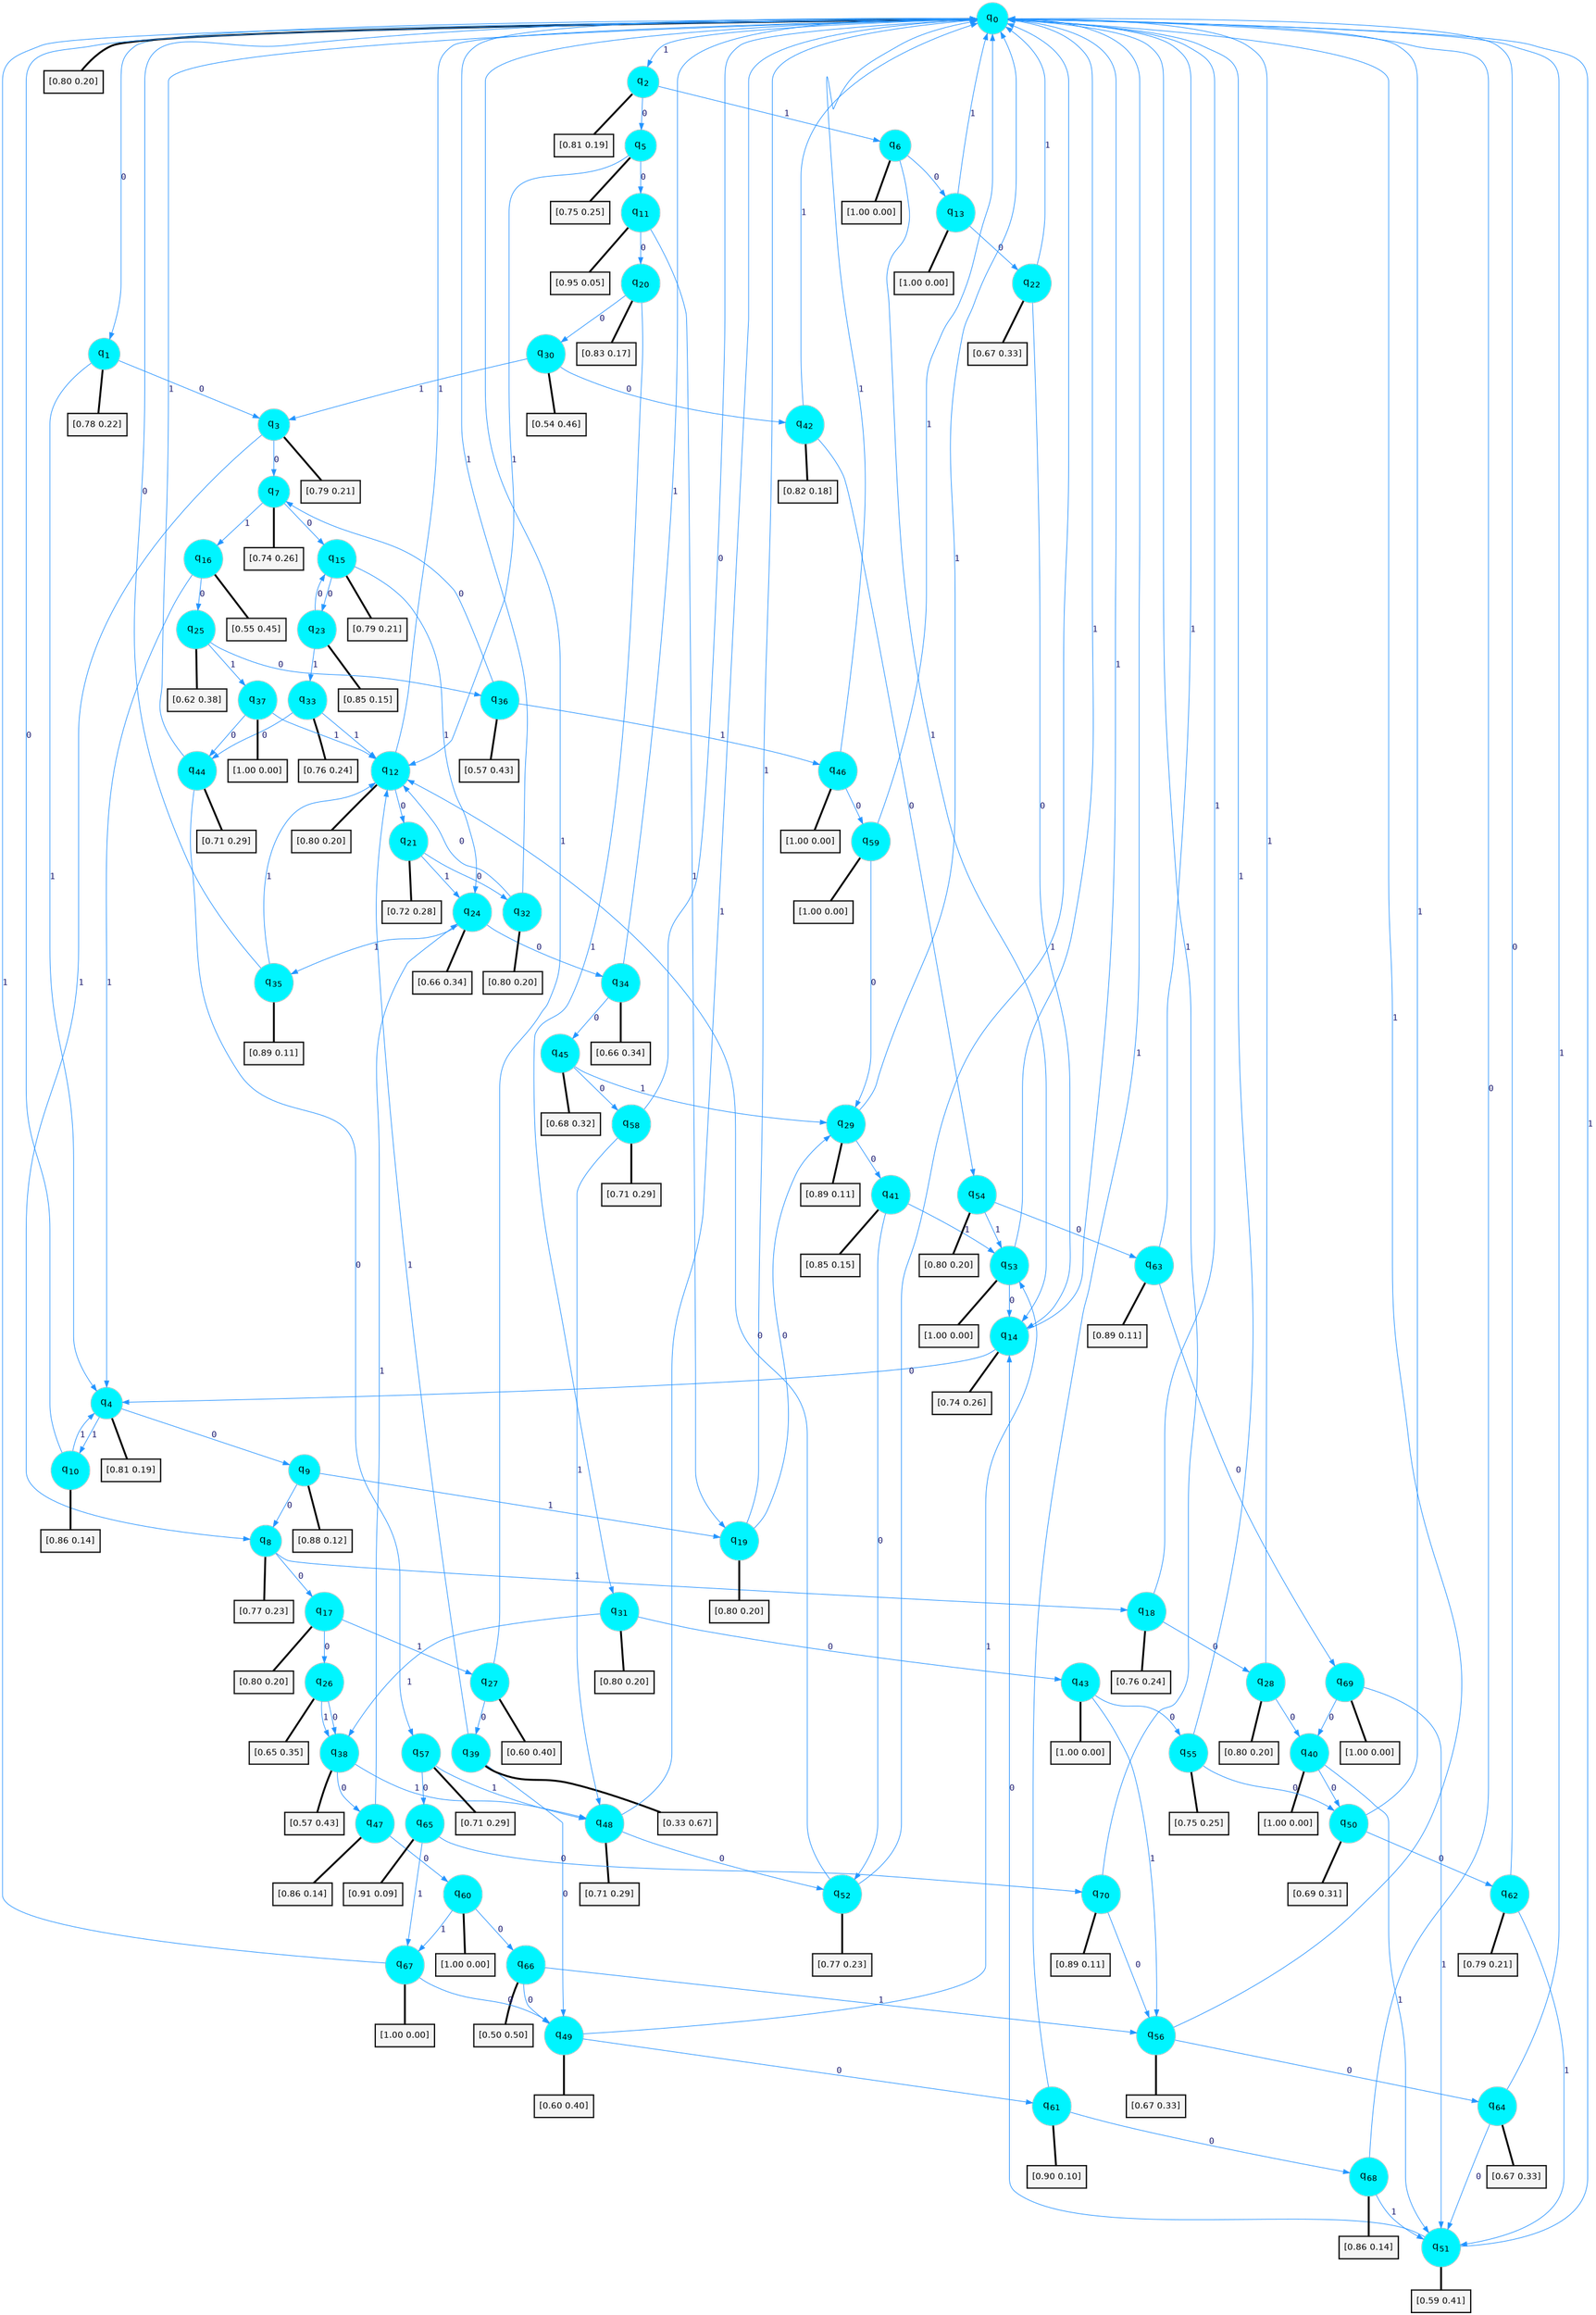 digraph G {
graph [
bgcolor=transparent, dpi=300, rankdir=TD, size="40,25"];
node [
color=gray, fillcolor=turquoise1, fontcolor=black, fontname=Helvetica, fontsize=16, fontweight=bold, shape=circle, style=filled];
edge [
arrowsize=1, color=dodgerblue1, fontcolor=midnightblue, fontname=courier, fontweight=bold, penwidth=1, style=solid, weight=20];
0[label=<q<SUB>0</SUB>>];
1[label=<q<SUB>1</SUB>>];
2[label=<q<SUB>2</SUB>>];
3[label=<q<SUB>3</SUB>>];
4[label=<q<SUB>4</SUB>>];
5[label=<q<SUB>5</SUB>>];
6[label=<q<SUB>6</SUB>>];
7[label=<q<SUB>7</SUB>>];
8[label=<q<SUB>8</SUB>>];
9[label=<q<SUB>9</SUB>>];
10[label=<q<SUB>10</SUB>>];
11[label=<q<SUB>11</SUB>>];
12[label=<q<SUB>12</SUB>>];
13[label=<q<SUB>13</SUB>>];
14[label=<q<SUB>14</SUB>>];
15[label=<q<SUB>15</SUB>>];
16[label=<q<SUB>16</SUB>>];
17[label=<q<SUB>17</SUB>>];
18[label=<q<SUB>18</SUB>>];
19[label=<q<SUB>19</SUB>>];
20[label=<q<SUB>20</SUB>>];
21[label=<q<SUB>21</SUB>>];
22[label=<q<SUB>22</SUB>>];
23[label=<q<SUB>23</SUB>>];
24[label=<q<SUB>24</SUB>>];
25[label=<q<SUB>25</SUB>>];
26[label=<q<SUB>26</SUB>>];
27[label=<q<SUB>27</SUB>>];
28[label=<q<SUB>28</SUB>>];
29[label=<q<SUB>29</SUB>>];
30[label=<q<SUB>30</SUB>>];
31[label=<q<SUB>31</SUB>>];
32[label=<q<SUB>32</SUB>>];
33[label=<q<SUB>33</SUB>>];
34[label=<q<SUB>34</SUB>>];
35[label=<q<SUB>35</SUB>>];
36[label=<q<SUB>36</SUB>>];
37[label=<q<SUB>37</SUB>>];
38[label=<q<SUB>38</SUB>>];
39[label=<q<SUB>39</SUB>>];
40[label=<q<SUB>40</SUB>>];
41[label=<q<SUB>41</SUB>>];
42[label=<q<SUB>42</SUB>>];
43[label=<q<SUB>43</SUB>>];
44[label=<q<SUB>44</SUB>>];
45[label=<q<SUB>45</SUB>>];
46[label=<q<SUB>46</SUB>>];
47[label=<q<SUB>47</SUB>>];
48[label=<q<SUB>48</SUB>>];
49[label=<q<SUB>49</SUB>>];
50[label=<q<SUB>50</SUB>>];
51[label=<q<SUB>51</SUB>>];
52[label=<q<SUB>52</SUB>>];
53[label=<q<SUB>53</SUB>>];
54[label=<q<SUB>54</SUB>>];
55[label=<q<SUB>55</SUB>>];
56[label=<q<SUB>56</SUB>>];
57[label=<q<SUB>57</SUB>>];
58[label=<q<SUB>58</SUB>>];
59[label=<q<SUB>59</SUB>>];
60[label=<q<SUB>60</SUB>>];
61[label=<q<SUB>61</SUB>>];
62[label=<q<SUB>62</SUB>>];
63[label=<q<SUB>63</SUB>>];
64[label=<q<SUB>64</SUB>>];
65[label=<q<SUB>65</SUB>>];
66[label=<q<SUB>66</SUB>>];
67[label=<q<SUB>67</SUB>>];
68[label=<q<SUB>68</SUB>>];
69[label=<q<SUB>69</SUB>>];
70[label=<q<SUB>70</SUB>>];
71[label="[0.80 0.20]", shape=box,fontcolor=black, fontname=Helvetica, fontsize=14, penwidth=2, fillcolor=whitesmoke,color=black];
72[label="[0.78 0.22]", shape=box,fontcolor=black, fontname=Helvetica, fontsize=14, penwidth=2, fillcolor=whitesmoke,color=black];
73[label="[0.81 0.19]", shape=box,fontcolor=black, fontname=Helvetica, fontsize=14, penwidth=2, fillcolor=whitesmoke,color=black];
74[label="[0.79 0.21]", shape=box,fontcolor=black, fontname=Helvetica, fontsize=14, penwidth=2, fillcolor=whitesmoke,color=black];
75[label="[0.81 0.19]", shape=box,fontcolor=black, fontname=Helvetica, fontsize=14, penwidth=2, fillcolor=whitesmoke,color=black];
76[label="[0.75 0.25]", shape=box,fontcolor=black, fontname=Helvetica, fontsize=14, penwidth=2, fillcolor=whitesmoke,color=black];
77[label="[1.00 0.00]", shape=box,fontcolor=black, fontname=Helvetica, fontsize=14, penwidth=2, fillcolor=whitesmoke,color=black];
78[label="[0.74 0.26]", shape=box,fontcolor=black, fontname=Helvetica, fontsize=14, penwidth=2, fillcolor=whitesmoke,color=black];
79[label="[0.77 0.23]", shape=box,fontcolor=black, fontname=Helvetica, fontsize=14, penwidth=2, fillcolor=whitesmoke,color=black];
80[label="[0.88 0.12]", shape=box,fontcolor=black, fontname=Helvetica, fontsize=14, penwidth=2, fillcolor=whitesmoke,color=black];
81[label="[0.86 0.14]", shape=box,fontcolor=black, fontname=Helvetica, fontsize=14, penwidth=2, fillcolor=whitesmoke,color=black];
82[label="[0.95 0.05]", shape=box,fontcolor=black, fontname=Helvetica, fontsize=14, penwidth=2, fillcolor=whitesmoke,color=black];
83[label="[0.80 0.20]", shape=box,fontcolor=black, fontname=Helvetica, fontsize=14, penwidth=2, fillcolor=whitesmoke,color=black];
84[label="[1.00 0.00]", shape=box,fontcolor=black, fontname=Helvetica, fontsize=14, penwidth=2, fillcolor=whitesmoke,color=black];
85[label="[0.74 0.26]", shape=box,fontcolor=black, fontname=Helvetica, fontsize=14, penwidth=2, fillcolor=whitesmoke,color=black];
86[label="[0.79 0.21]", shape=box,fontcolor=black, fontname=Helvetica, fontsize=14, penwidth=2, fillcolor=whitesmoke,color=black];
87[label="[0.55 0.45]", shape=box,fontcolor=black, fontname=Helvetica, fontsize=14, penwidth=2, fillcolor=whitesmoke,color=black];
88[label="[0.80 0.20]", shape=box,fontcolor=black, fontname=Helvetica, fontsize=14, penwidth=2, fillcolor=whitesmoke,color=black];
89[label="[0.76 0.24]", shape=box,fontcolor=black, fontname=Helvetica, fontsize=14, penwidth=2, fillcolor=whitesmoke,color=black];
90[label="[0.80 0.20]", shape=box,fontcolor=black, fontname=Helvetica, fontsize=14, penwidth=2, fillcolor=whitesmoke,color=black];
91[label="[0.83 0.17]", shape=box,fontcolor=black, fontname=Helvetica, fontsize=14, penwidth=2, fillcolor=whitesmoke,color=black];
92[label="[0.72 0.28]", shape=box,fontcolor=black, fontname=Helvetica, fontsize=14, penwidth=2, fillcolor=whitesmoke,color=black];
93[label="[0.67 0.33]", shape=box,fontcolor=black, fontname=Helvetica, fontsize=14, penwidth=2, fillcolor=whitesmoke,color=black];
94[label="[0.85 0.15]", shape=box,fontcolor=black, fontname=Helvetica, fontsize=14, penwidth=2, fillcolor=whitesmoke,color=black];
95[label="[0.66 0.34]", shape=box,fontcolor=black, fontname=Helvetica, fontsize=14, penwidth=2, fillcolor=whitesmoke,color=black];
96[label="[0.62 0.38]", shape=box,fontcolor=black, fontname=Helvetica, fontsize=14, penwidth=2, fillcolor=whitesmoke,color=black];
97[label="[0.65 0.35]", shape=box,fontcolor=black, fontname=Helvetica, fontsize=14, penwidth=2, fillcolor=whitesmoke,color=black];
98[label="[0.60 0.40]", shape=box,fontcolor=black, fontname=Helvetica, fontsize=14, penwidth=2, fillcolor=whitesmoke,color=black];
99[label="[0.80 0.20]", shape=box,fontcolor=black, fontname=Helvetica, fontsize=14, penwidth=2, fillcolor=whitesmoke,color=black];
100[label="[0.89 0.11]", shape=box,fontcolor=black, fontname=Helvetica, fontsize=14, penwidth=2, fillcolor=whitesmoke,color=black];
101[label="[0.54 0.46]", shape=box,fontcolor=black, fontname=Helvetica, fontsize=14, penwidth=2, fillcolor=whitesmoke,color=black];
102[label="[0.80 0.20]", shape=box,fontcolor=black, fontname=Helvetica, fontsize=14, penwidth=2, fillcolor=whitesmoke,color=black];
103[label="[0.80 0.20]", shape=box,fontcolor=black, fontname=Helvetica, fontsize=14, penwidth=2, fillcolor=whitesmoke,color=black];
104[label="[0.76 0.24]", shape=box,fontcolor=black, fontname=Helvetica, fontsize=14, penwidth=2, fillcolor=whitesmoke,color=black];
105[label="[0.66 0.34]", shape=box,fontcolor=black, fontname=Helvetica, fontsize=14, penwidth=2, fillcolor=whitesmoke,color=black];
106[label="[0.89 0.11]", shape=box,fontcolor=black, fontname=Helvetica, fontsize=14, penwidth=2, fillcolor=whitesmoke,color=black];
107[label="[0.57 0.43]", shape=box,fontcolor=black, fontname=Helvetica, fontsize=14, penwidth=2, fillcolor=whitesmoke,color=black];
108[label="[1.00 0.00]", shape=box,fontcolor=black, fontname=Helvetica, fontsize=14, penwidth=2, fillcolor=whitesmoke,color=black];
109[label="[0.57 0.43]", shape=box,fontcolor=black, fontname=Helvetica, fontsize=14, penwidth=2, fillcolor=whitesmoke,color=black];
110[label="[0.33 0.67]", shape=box,fontcolor=black, fontname=Helvetica, fontsize=14, penwidth=2, fillcolor=whitesmoke,color=black];
111[label="[1.00 0.00]", shape=box,fontcolor=black, fontname=Helvetica, fontsize=14, penwidth=2, fillcolor=whitesmoke,color=black];
112[label="[0.85 0.15]", shape=box,fontcolor=black, fontname=Helvetica, fontsize=14, penwidth=2, fillcolor=whitesmoke,color=black];
113[label="[0.82 0.18]", shape=box,fontcolor=black, fontname=Helvetica, fontsize=14, penwidth=2, fillcolor=whitesmoke,color=black];
114[label="[1.00 0.00]", shape=box,fontcolor=black, fontname=Helvetica, fontsize=14, penwidth=2, fillcolor=whitesmoke,color=black];
115[label="[0.71 0.29]", shape=box,fontcolor=black, fontname=Helvetica, fontsize=14, penwidth=2, fillcolor=whitesmoke,color=black];
116[label="[0.68 0.32]", shape=box,fontcolor=black, fontname=Helvetica, fontsize=14, penwidth=2, fillcolor=whitesmoke,color=black];
117[label="[1.00 0.00]", shape=box,fontcolor=black, fontname=Helvetica, fontsize=14, penwidth=2, fillcolor=whitesmoke,color=black];
118[label="[0.86 0.14]", shape=box,fontcolor=black, fontname=Helvetica, fontsize=14, penwidth=2, fillcolor=whitesmoke,color=black];
119[label="[0.71 0.29]", shape=box,fontcolor=black, fontname=Helvetica, fontsize=14, penwidth=2, fillcolor=whitesmoke,color=black];
120[label="[0.60 0.40]", shape=box,fontcolor=black, fontname=Helvetica, fontsize=14, penwidth=2, fillcolor=whitesmoke,color=black];
121[label="[0.69 0.31]", shape=box,fontcolor=black, fontname=Helvetica, fontsize=14, penwidth=2, fillcolor=whitesmoke,color=black];
122[label="[0.59 0.41]", shape=box,fontcolor=black, fontname=Helvetica, fontsize=14, penwidth=2, fillcolor=whitesmoke,color=black];
123[label="[0.77 0.23]", shape=box,fontcolor=black, fontname=Helvetica, fontsize=14, penwidth=2, fillcolor=whitesmoke,color=black];
124[label="[1.00 0.00]", shape=box,fontcolor=black, fontname=Helvetica, fontsize=14, penwidth=2, fillcolor=whitesmoke,color=black];
125[label="[0.80 0.20]", shape=box,fontcolor=black, fontname=Helvetica, fontsize=14, penwidth=2, fillcolor=whitesmoke,color=black];
126[label="[0.75 0.25]", shape=box,fontcolor=black, fontname=Helvetica, fontsize=14, penwidth=2, fillcolor=whitesmoke,color=black];
127[label="[0.67 0.33]", shape=box,fontcolor=black, fontname=Helvetica, fontsize=14, penwidth=2, fillcolor=whitesmoke,color=black];
128[label="[0.71 0.29]", shape=box,fontcolor=black, fontname=Helvetica, fontsize=14, penwidth=2, fillcolor=whitesmoke,color=black];
129[label="[0.71 0.29]", shape=box,fontcolor=black, fontname=Helvetica, fontsize=14, penwidth=2, fillcolor=whitesmoke,color=black];
130[label="[1.00 0.00]", shape=box,fontcolor=black, fontname=Helvetica, fontsize=14, penwidth=2, fillcolor=whitesmoke,color=black];
131[label="[1.00 0.00]", shape=box,fontcolor=black, fontname=Helvetica, fontsize=14, penwidth=2, fillcolor=whitesmoke,color=black];
132[label="[0.90 0.10]", shape=box,fontcolor=black, fontname=Helvetica, fontsize=14, penwidth=2, fillcolor=whitesmoke,color=black];
133[label="[0.79 0.21]", shape=box,fontcolor=black, fontname=Helvetica, fontsize=14, penwidth=2, fillcolor=whitesmoke,color=black];
134[label="[0.89 0.11]", shape=box,fontcolor=black, fontname=Helvetica, fontsize=14, penwidth=2, fillcolor=whitesmoke,color=black];
135[label="[0.67 0.33]", shape=box,fontcolor=black, fontname=Helvetica, fontsize=14, penwidth=2, fillcolor=whitesmoke,color=black];
136[label="[0.91 0.09]", shape=box,fontcolor=black, fontname=Helvetica, fontsize=14, penwidth=2, fillcolor=whitesmoke,color=black];
137[label="[0.50 0.50]", shape=box,fontcolor=black, fontname=Helvetica, fontsize=14, penwidth=2, fillcolor=whitesmoke,color=black];
138[label="[1.00 0.00]", shape=box,fontcolor=black, fontname=Helvetica, fontsize=14, penwidth=2, fillcolor=whitesmoke,color=black];
139[label="[0.86 0.14]", shape=box,fontcolor=black, fontname=Helvetica, fontsize=14, penwidth=2, fillcolor=whitesmoke,color=black];
140[label="[1.00 0.00]", shape=box,fontcolor=black, fontname=Helvetica, fontsize=14, penwidth=2, fillcolor=whitesmoke,color=black];
141[label="[0.89 0.11]", shape=box,fontcolor=black, fontname=Helvetica, fontsize=14, penwidth=2, fillcolor=whitesmoke,color=black];
0->1 [label=0];
0->2 [label=1];
0->71 [arrowhead=none, penwidth=3,color=black];
1->3 [label=0];
1->4 [label=1];
1->72 [arrowhead=none, penwidth=3,color=black];
2->5 [label=0];
2->6 [label=1];
2->73 [arrowhead=none, penwidth=3,color=black];
3->7 [label=0];
3->8 [label=1];
3->74 [arrowhead=none, penwidth=3,color=black];
4->9 [label=0];
4->10 [label=1];
4->75 [arrowhead=none, penwidth=3,color=black];
5->11 [label=0];
5->12 [label=1];
5->76 [arrowhead=none, penwidth=3,color=black];
6->13 [label=0];
6->14 [label=1];
6->77 [arrowhead=none, penwidth=3,color=black];
7->15 [label=0];
7->16 [label=1];
7->78 [arrowhead=none, penwidth=3,color=black];
8->17 [label=0];
8->18 [label=1];
8->79 [arrowhead=none, penwidth=3,color=black];
9->8 [label=0];
9->19 [label=1];
9->80 [arrowhead=none, penwidth=3,color=black];
10->0 [label=0];
10->4 [label=1];
10->81 [arrowhead=none, penwidth=3,color=black];
11->20 [label=0];
11->19 [label=1];
11->82 [arrowhead=none, penwidth=3,color=black];
12->21 [label=0];
12->0 [label=1];
12->83 [arrowhead=none, penwidth=3,color=black];
13->22 [label=0];
13->0 [label=1];
13->84 [arrowhead=none, penwidth=3,color=black];
14->4 [label=0];
14->0 [label=1];
14->85 [arrowhead=none, penwidth=3,color=black];
15->23 [label=0];
15->24 [label=1];
15->86 [arrowhead=none, penwidth=3,color=black];
16->25 [label=0];
16->4 [label=1];
16->87 [arrowhead=none, penwidth=3,color=black];
17->26 [label=0];
17->27 [label=1];
17->88 [arrowhead=none, penwidth=3,color=black];
18->28 [label=0];
18->0 [label=1];
18->89 [arrowhead=none, penwidth=3,color=black];
19->29 [label=0];
19->0 [label=1];
19->90 [arrowhead=none, penwidth=3,color=black];
20->30 [label=0];
20->31 [label=1];
20->91 [arrowhead=none, penwidth=3,color=black];
21->32 [label=0];
21->24 [label=1];
21->92 [arrowhead=none, penwidth=3,color=black];
22->14 [label=0];
22->0 [label=1];
22->93 [arrowhead=none, penwidth=3,color=black];
23->15 [label=0];
23->33 [label=1];
23->94 [arrowhead=none, penwidth=3,color=black];
24->34 [label=0];
24->35 [label=1];
24->95 [arrowhead=none, penwidth=3,color=black];
25->36 [label=0];
25->37 [label=1];
25->96 [arrowhead=none, penwidth=3,color=black];
26->38 [label=0];
26->38 [label=1];
26->97 [arrowhead=none, penwidth=3,color=black];
27->39 [label=0];
27->0 [label=1];
27->98 [arrowhead=none, penwidth=3,color=black];
28->40 [label=0];
28->0 [label=1];
28->99 [arrowhead=none, penwidth=3,color=black];
29->41 [label=0];
29->0 [label=1];
29->100 [arrowhead=none, penwidth=3,color=black];
30->42 [label=0];
30->3 [label=1];
30->101 [arrowhead=none, penwidth=3,color=black];
31->43 [label=0];
31->38 [label=1];
31->102 [arrowhead=none, penwidth=3,color=black];
32->12 [label=0];
32->0 [label=1];
32->103 [arrowhead=none, penwidth=3,color=black];
33->44 [label=0];
33->12 [label=1];
33->104 [arrowhead=none, penwidth=3,color=black];
34->45 [label=0];
34->0 [label=1];
34->105 [arrowhead=none, penwidth=3,color=black];
35->0 [label=0];
35->12 [label=1];
35->106 [arrowhead=none, penwidth=3,color=black];
36->7 [label=0];
36->46 [label=1];
36->107 [arrowhead=none, penwidth=3,color=black];
37->44 [label=0];
37->12 [label=1];
37->108 [arrowhead=none, penwidth=3,color=black];
38->47 [label=0];
38->48 [label=1];
38->109 [arrowhead=none, penwidth=3,color=black];
39->49 [label=0];
39->12 [label=1];
39->110 [arrowhead=none, penwidth=3,color=black];
40->50 [label=0];
40->51 [label=1];
40->111 [arrowhead=none, penwidth=3,color=black];
41->52 [label=0];
41->53 [label=1];
41->112 [arrowhead=none, penwidth=3,color=black];
42->54 [label=0];
42->0 [label=1];
42->113 [arrowhead=none, penwidth=3,color=black];
43->55 [label=0];
43->56 [label=1];
43->114 [arrowhead=none, penwidth=3,color=black];
44->57 [label=0];
44->0 [label=1];
44->115 [arrowhead=none, penwidth=3,color=black];
45->58 [label=0];
45->29 [label=1];
45->116 [arrowhead=none, penwidth=3,color=black];
46->59 [label=0];
46->0 [label=1];
46->117 [arrowhead=none, penwidth=3,color=black];
47->60 [label=0];
47->24 [label=1];
47->118 [arrowhead=none, penwidth=3,color=black];
48->52 [label=0];
48->0 [label=1];
48->119 [arrowhead=none, penwidth=3,color=black];
49->61 [label=0];
49->53 [label=1];
49->120 [arrowhead=none, penwidth=3,color=black];
50->62 [label=0];
50->0 [label=1];
50->121 [arrowhead=none, penwidth=3,color=black];
51->14 [label=0];
51->0 [label=1];
51->122 [arrowhead=none, penwidth=3,color=black];
52->12 [label=0];
52->0 [label=1];
52->123 [arrowhead=none, penwidth=3,color=black];
53->14 [label=0];
53->0 [label=1];
53->124 [arrowhead=none, penwidth=3,color=black];
54->63 [label=0];
54->53 [label=1];
54->125 [arrowhead=none, penwidth=3,color=black];
55->50 [label=0];
55->0 [label=1];
55->126 [arrowhead=none, penwidth=3,color=black];
56->64 [label=0];
56->0 [label=1];
56->127 [arrowhead=none, penwidth=3,color=black];
57->65 [label=0];
57->48 [label=1];
57->128 [arrowhead=none, penwidth=3,color=black];
58->0 [label=0];
58->48 [label=1];
58->129 [arrowhead=none, penwidth=3,color=black];
59->29 [label=0];
59->0 [label=1];
59->130 [arrowhead=none, penwidth=3,color=black];
60->66 [label=0];
60->67 [label=1];
60->131 [arrowhead=none, penwidth=3,color=black];
61->68 [label=0];
61->0 [label=1];
61->132 [arrowhead=none, penwidth=3,color=black];
62->0 [label=0];
62->51 [label=1];
62->133 [arrowhead=none, penwidth=3,color=black];
63->69 [label=0];
63->0 [label=1];
63->134 [arrowhead=none, penwidth=3,color=black];
64->51 [label=0];
64->0 [label=1];
64->135 [arrowhead=none, penwidth=3,color=black];
65->70 [label=0];
65->67 [label=1];
65->136 [arrowhead=none, penwidth=3,color=black];
66->49 [label=0];
66->56 [label=1];
66->137 [arrowhead=none, penwidth=3,color=black];
67->49 [label=0];
67->0 [label=1];
67->138 [arrowhead=none, penwidth=3,color=black];
68->0 [label=0];
68->51 [label=1];
68->139 [arrowhead=none, penwidth=3,color=black];
69->40 [label=0];
69->51 [label=1];
69->140 [arrowhead=none, penwidth=3,color=black];
70->56 [label=0];
70->0 [label=1];
70->141 [arrowhead=none, penwidth=3,color=black];
}
